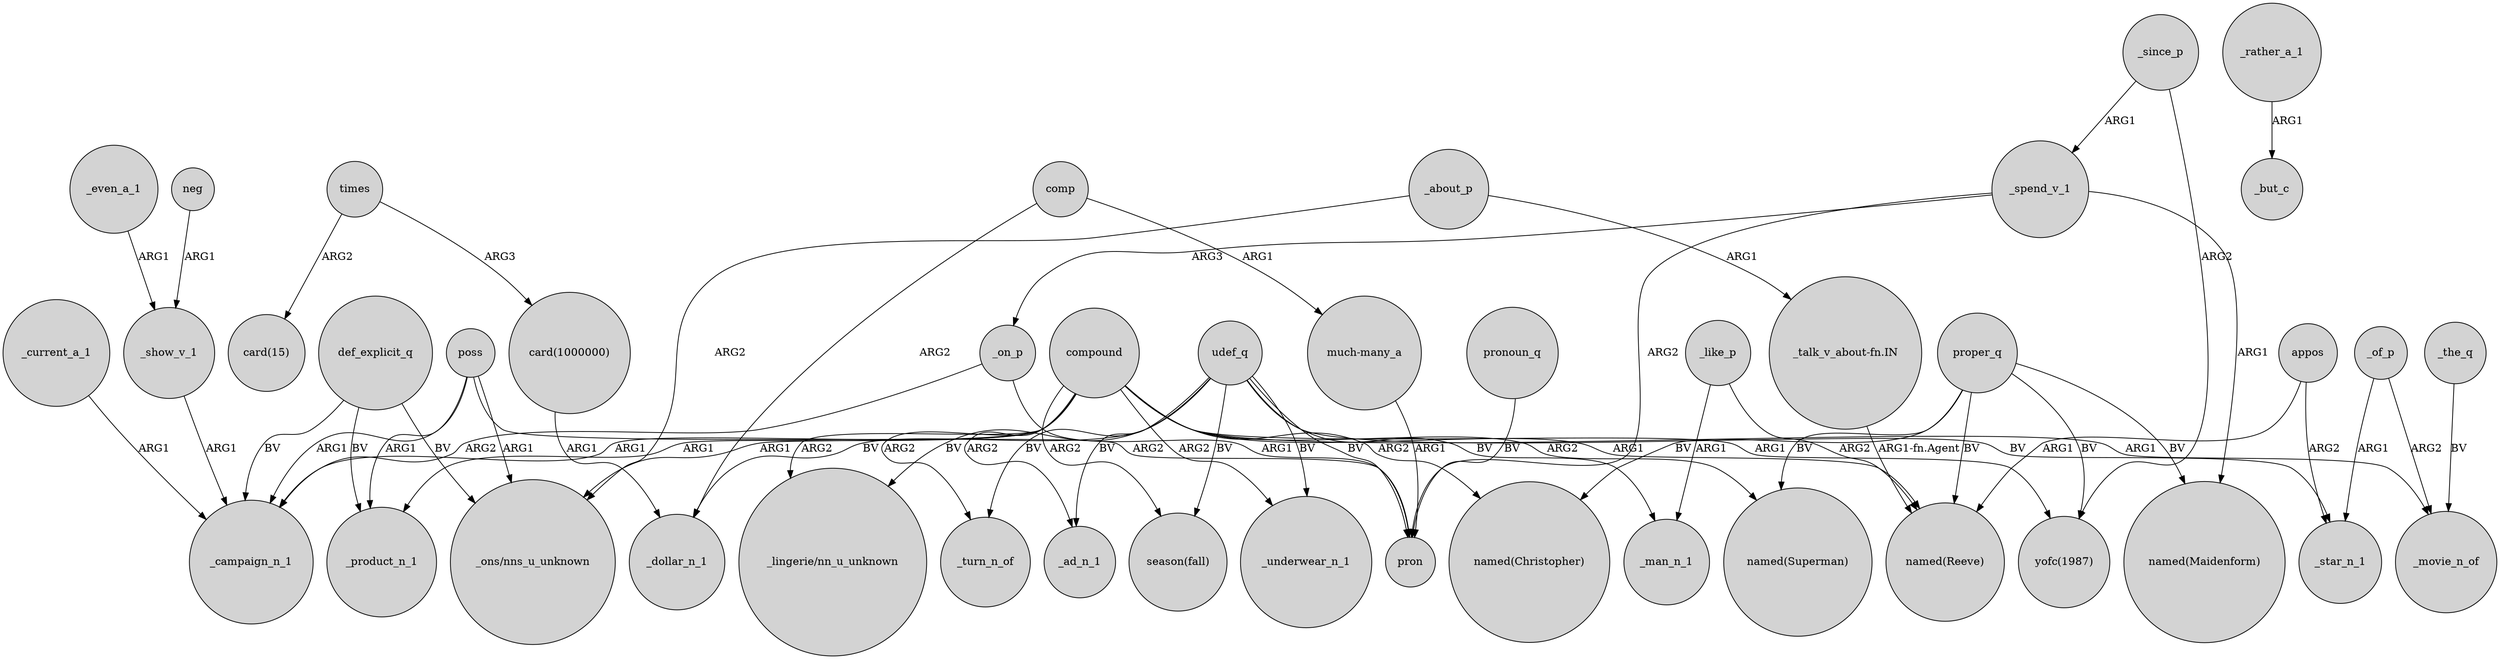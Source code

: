 digraph {
	node [shape=circle style=filled]
	def_explicit_q -> _product_n_1 [label=BV]
	udef_q -> "_lingerie/nn_u_unknown" [label=BV]
	proper_q -> "named(Maidenform)" [label=BV]
	"card(1000000)" -> _dollar_n_1 [label=ARG1]
	compound -> _product_n_1 [label=ARG1]
	_like_p -> "named(Reeve)" [label=ARG2]
	neg -> _show_v_1 [label=ARG1]
	proper_q -> "named(Reeve)" [label=BV]
	_about_p -> "_talk_v_about-fn.IN" [label=ARG1]
	poss -> _product_n_1 [label=ARG1]
	compound -> _ad_n_1 [label=ARG2]
	poss -> pron [label=ARG2]
	_rather_a_1 -> _but_c [label=ARG1]
	compound -> _underwear_n_1 [label=ARG2]
	compound -> "named(Reeve)" [label=ARG1]
	_of_p -> _star_n_1 [label=ARG1]
	poss -> "_ons/nns_u_unknown" [label=ARG1]
	compound -> _campaign_n_1 [label=ARG1]
	compound -> "named(Superman)" [label=ARG2]
	compound -> "named(Christopher)" [label=ARG2]
	proper_q -> "named(Superman)" [label=BV]
	def_explicit_q -> "_ons/nns_u_unknown" [label=BV]
	times -> "card(15)" [label=ARG2]
	appos -> _star_n_1 [label=ARG2]
	proper_q -> "named(Christopher)" [label=BV]
	_show_v_1 -> _campaign_n_1 [label=ARG1]
	_on_p -> _campaign_n_1 [label=ARG2]
	compound -> "season(fall)" [label=ARG2]
	_like_p -> _man_n_1 [label=ARG1]
	_the_q -> _movie_n_of [label=BV]
	pronoun_q -> pron [label=BV]
	_since_p -> "yofc(1987)" [label=ARG2]
	def_explicit_q -> _campaign_n_1 [label=BV]
	_current_a_1 -> _campaign_n_1 [label=ARG1]
	comp -> "much-many_a" [label=ARG1]
	_since_p -> _spend_v_1 [label=ARG1]
	udef_q -> "season(fall)" [label=BV]
	_spend_v_1 -> "named(Maidenform)" [label=ARG1]
	times -> "card(1000000)" [label=ARG3]
	_even_a_1 -> _show_v_1 [label=ARG1]
	_of_p -> _movie_n_of [label=ARG2]
	udef_q -> _ad_n_1 [label=BV]
	appos -> "named(Reeve)" [label=ARG1]
	proper_q -> "yofc(1987)" [label=BV]
	udef_q -> _star_n_1 [label=BV]
	compound -> "yofc(1987)" [label=ARG1]
	_about_p -> "_ons/nns_u_unknown" [label=ARG2]
	udef_q -> _man_n_1 [label=BV]
	comp -> _dollar_n_1 [label=ARG2]
	udef_q -> _turn_n_of [label=BV]
	compound -> "_lingerie/nn_u_unknown" [label=ARG2]
	compound -> _turn_n_of [label=ARG2]
	"much-many_a" -> pron [label=ARG1]
	_on_p -> pron [label=ARG1]
	_spend_v_1 -> pron [label=ARG2]
	compound -> "_ons/nns_u_unknown" [label=ARG1]
	udef_q -> _underwear_n_1 [label=BV]
	compound -> _movie_n_of [label=ARG1]
	poss -> _campaign_n_1 [label=ARG1]
	"_talk_v_about-fn.IN" -> "named(Reeve)" [label="ARG1-fn.Agent"]
	_spend_v_1 -> _on_p [label=ARG3]
	udef_q -> _dollar_n_1 [label=BV]
	udef_q -> pron [label=BV]
}
